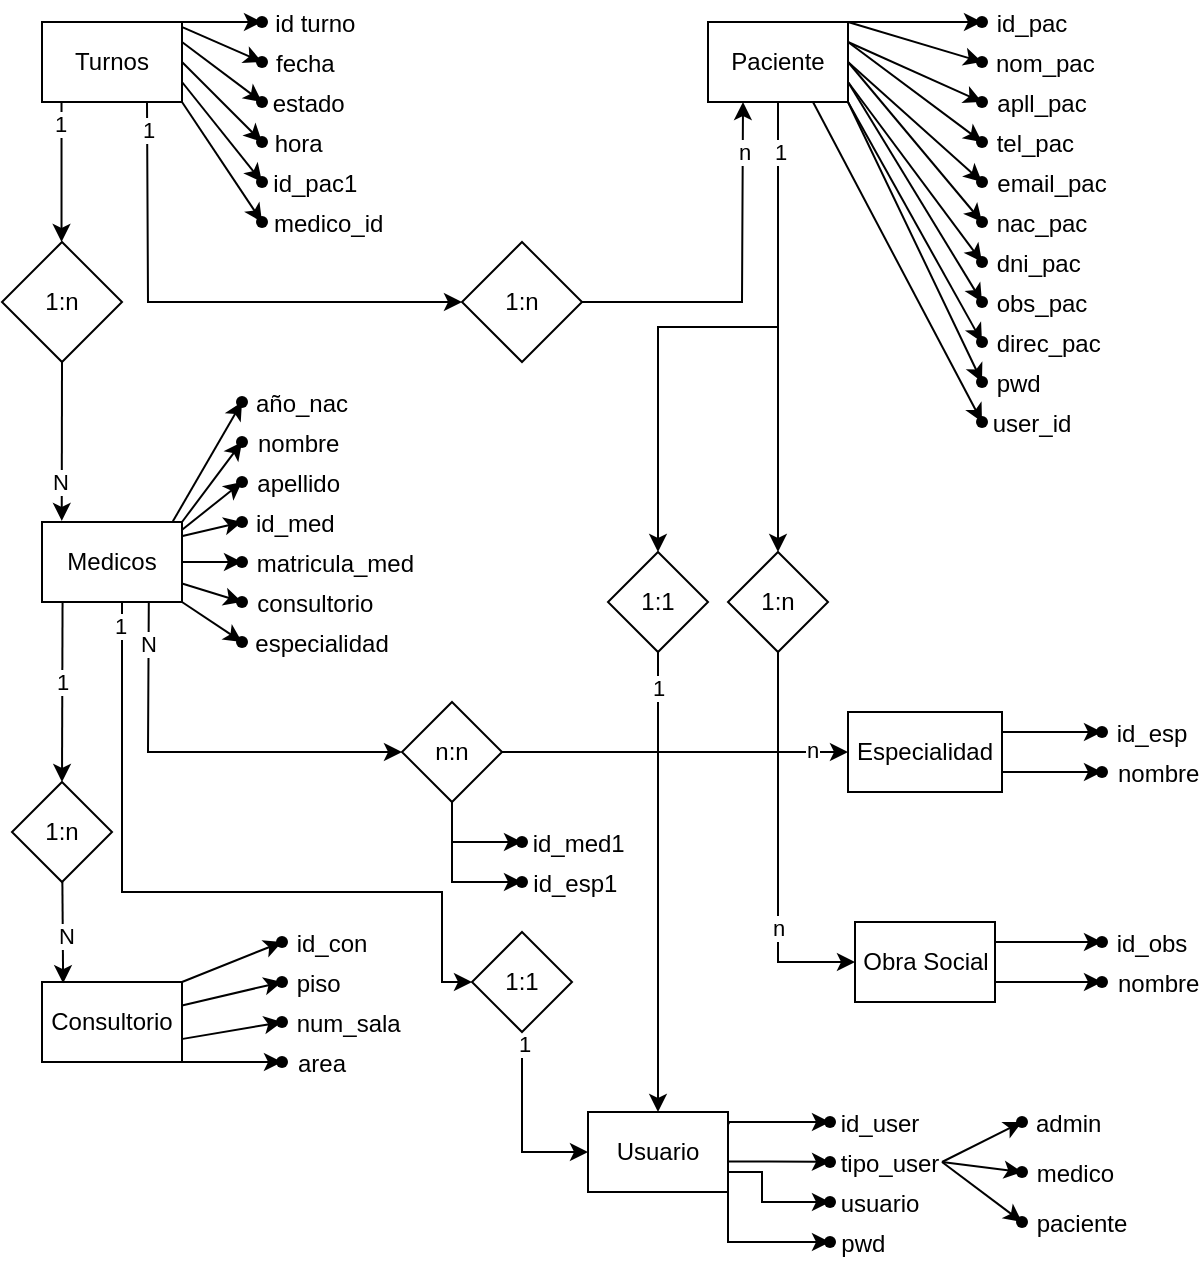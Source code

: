<mxfile version="27.0.9">
  <diagram name="Página-1" id="6UdM2_hR24AuOYk0dU_N">
    <mxGraphModel dx="3127" dy="1977" grid="1" gridSize="10" guides="1" tooltips="1" connect="1" arrows="1" fold="1" page="1" pageScale="1" pageWidth="827" pageHeight="1169" math="0" shadow="0">
      <root>
        <mxCell id="0" />
        <mxCell id="1" parent="0" />
        <mxCell id="7iWNMqxysJI44ShHW83D-24" style="edgeStyle=none;rounded=0;orthogonalLoop=1;jettySize=auto;html=1;exitX=1;exitY=0;exitDx=0;exitDy=0;" parent="1" source="7iWNMqxysJI44ShHW83D-1" target="7iWNMqxysJI44ShHW83D-10" edge="1">
          <mxGeometry relative="1" as="geometry" />
        </mxCell>
        <mxCell id="7iWNMqxysJI44ShHW83D-27" style="edgeStyle=none;rounded=0;orthogonalLoop=1;jettySize=auto;html=1;exitX=1;exitY=0.5;exitDx=0;exitDy=0;" parent="1" source="7iWNMqxysJI44ShHW83D-1" target="7iWNMqxysJI44ShHW83D-12" edge="1">
          <mxGeometry relative="1" as="geometry" />
        </mxCell>
        <mxCell id="7iWNMqxysJI44ShHW83D-28" style="edgeStyle=none;rounded=0;orthogonalLoop=1;jettySize=auto;html=1;exitX=1;exitY=0.75;exitDx=0;exitDy=0;" parent="1" source="7iWNMqxysJI44ShHW83D-1" target="7iWNMqxysJI44ShHW83D-13" edge="1">
          <mxGeometry relative="1" as="geometry" />
        </mxCell>
        <mxCell id="7iWNMqxysJI44ShHW83D-32" style="edgeStyle=none;rounded=0;orthogonalLoop=1;jettySize=auto;html=1;entryX=0.5;entryY=0;entryDx=0;entryDy=0;" parent="1" edge="1">
          <mxGeometry relative="1" as="geometry">
            <mxPoint x="-680.24" y="280" as="targetPoint" />
            <mxPoint x="-680.24" y="210" as="sourcePoint" />
          </mxGeometry>
        </mxCell>
        <mxCell id="7iWNMqxysJI44ShHW83D-33" value="1" style="edgeLabel;html=1;align=center;verticalAlign=middle;resizable=0;points=[];" parent="7iWNMqxysJI44ShHW83D-32" vertex="1" connectable="0">
          <mxGeometry x="-0.698" y="-1" relative="1" as="geometry">
            <mxPoint as="offset" />
          </mxGeometry>
        </mxCell>
        <mxCell id="7iWNMqxysJI44ShHW83D-36" style="edgeStyle=none;rounded=0;orthogonalLoop=1;jettySize=auto;html=1;exitX=0.75;exitY=1;exitDx=0;exitDy=0;entryX=0;entryY=0.5;entryDx=0;entryDy=0;" parent="1" source="7iWNMqxysJI44ShHW83D-1" target="7iWNMqxysJI44ShHW83D-34" edge="1">
          <mxGeometry relative="1" as="geometry">
            <mxPoint x="-630" y="310" as="targetPoint" />
            <Array as="points">
              <mxPoint x="-637" y="310" />
            </Array>
          </mxGeometry>
        </mxCell>
        <mxCell id="7iWNMqxysJI44ShHW83D-37" value="1" style="edgeLabel;html=1;align=center;verticalAlign=middle;resizable=0;points=[];" parent="7iWNMqxysJI44ShHW83D-36" vertex="1" connectable="0">
          <mxGeometry x="-0.895" relative="1" as="geometry">
            <mxPoint as="offset" />
          </mxGeometry>
        </mxCell>
        <mxCell id="7iWNMqxysJI44ShHW83D-1" value="Turnos" style="rounded=0;whiteSpace=wrap;html=1;" parent="1" vertex="1">
          <mxGeometry x="-690" y="170" width="70" height="40" as="geometry" />
        </mxCell>
        <mxCell id="7iWNMqxysJI44ShHW83D-6" value="             fecha" style="shape=waypoint;sketch=0;size=6;pointerEvents=1;points=[];fillColor=none;resizable=0;rotatable=0;perimeter=centerPerimeter;snapToPoint=1;" parent="1" vertex="1">
          <mxGeometry x="-590" y="180" width="20" height="20" as="geometry" />
        </mxCell>
        <mxCell id="7iWNMqxysJI44ShHW83D-8" style="edgeStyle=orthogonalEdgeStyle;rounded=0;orthogonalLoop=1;jettySize=auto;html=1;" parent="1" edge="1">
          <mxGeometry relative="1" as="geometry">
            <mxPoint x="-580" y="170" as="sourcePoint" />
            <mxPoint x="-580" y="170" as="targetPoint" />
          </mxGeometry>
        </mxCell>
        <mxCell id="7iWNMqxysJI44ShHW83D-10" value="                id turno" style="shape=waypoint;sketch=0;size=6;pointerEvents=1;points=[];fillColor=none;resizable=0;rotatable=0;perimeter=centerPerimeter;snapToPoint=1;" parent="1" vertex="1">
          <mxGeometry x="-590" y="160" width="20" height="20" as="geometry" />
        </mxCell>
        <mxCell id="7iWNMqxysJI44ShHW83D-11" value="              estado" style="shape=waypoint;sketch=0;size=6;pointerEvents=1;points=[];fillColor=none;resizable=0;rotatable=0;perimeter=centerPerimeter;snapToPoint=1;" parent="1" vertex="1">
          <mxGeometry x="-590" y="200" width="20" height="20" as="geometry" />
        </mxCell>
        <mxCell id="7iWNMqxysJI44ShHW83D-12" value="           hora" style="shape=waypoint;sketch=0;size=6;pointerEvents=1;points=[];fillColor=none;resizable=0;rotatable=0;perimeter=centerPerimeter;snapToPoint=1;" parent="1" vertex="1">
          <mxGeometry x="-590" y="220" width="20" height="20" as="geometry" />
        </mxCell>
        <mxCell id="7iWNMqxysJI44ShHW83D-13" value="                id_pac1" style="shape=waypoint;size=6;pointerEvents=1;points=[];resizable=0;rotatable=0;perimeter=centerPerimeter;snapToPoint=1;shadow=0;fillStyle=solid;strokeColor=default;gradientColor=none;fillColor=default;" parent="1" vertex="1">
          <mxGeometry x="-590" y="240" width="20" height="20" as="geometry" />
        </mxCell>
        <mxCell id="7iWNMqxysJI44ShHW83D-14" value="                    medico_id" style="shape=waypoint;sketch=0;size=6;pointerEvents=1;points=[];fillColor=none;resizable=0;rotatable=0;perimeter=centerPerimeter;snapToPoint=1;" parent="1" vertex="1">
          <mxGeometry x="-590" y="260" width="20" height="20" as="geometry" />
        </mxCell>
        <mxCell id="7iWNMqxysJI44ShHW83D-25" style="rounded=0;orthogonalLoop=1;jettySize=auto;html=1;entryX=0.15;entryY=0.473;entryDx=0;entryDy=0;entryPerimeter=0;exitX=1.006;exitY=0.068;exitDx=0;exitDy=0;exitPerimeter=0;" parent="1" source="7iWNMqxysJI44ShHW83D-1" target="7iWNMqxysJI44ShHW83D-6" edge="1">
          <mxGeometry relative="1" as="geometry" />
        </mxCell>
        <mxCell id="7iWNMqxysJI44ShHW83D-26" style="edgeStyle=none;rounded=0;orthogonalLoop=1;jettySize=auto;html=1;entryX=0.324;entryY=0.473;entryDx=0;entryDy=0;entryPerimeter=0;exitX=1;exitY=0.25;exitDx=0;exitDy=0;exitPerimeter=0;" parent="1" source="7iWNMqxysJI44ShHW83D-1" target="7iWNMqxysJI44ShHW83D-11" edge="1">
          <mxGeometry relative="1" as="geometry" />
        </mxCell>
        <mxCell id="7iWNMqxysJI44ShHW83D-29" style="edgeStyle=none;rounded=0;orthogonalLoop=1;jettySize=auto;html=1;entryX=0.115;entryY=0.566;entryDx=0;entryDy=0;entryPerimeter=0;exitX=1;exitY=1;exitDx=0;exitDy=0;" parent="1" source="7iWNMqxysJI44ShHW83D-1" target="7iWNMqxysJI44ShHW83D-14" edge="1">
          <mxGeometry relative="1" as="geometry" />
        </mxCell>
        <mxCell id="7iWNMqxysJI44ShHW83D-31" value="1:n" style="rhombus;whiteSpace=wrap;html=1;" parent="1" vertex="1">
          <mxGeometry x="-710" y="280" width="60" height="60" as="geometry" />
        </mxCell>
        <mxCell id="7iWNMqxysJI44ShHW83D-87" style="edgeStyle=none;rounded=0;orthogonalLoop=1;jettySize=auto;html=1;entryX=0.25;entryY=1;entryDx=0;entryDy=0;" parent="1" source="7iWNMqxysJI44ShHW83D-34" target="7iWNMqxysJI44ShHW83D-85" edge="1">
          <mxGeometry relative="1" as="geometry">
            <Array as="points">
              <mxPoint x="-340" y="310" />
            </Array>
          </mxGeometry>
        </mxCell>
        <mxCell id="7iWNMqxysJI44ShHW83D-88" value="n" style="edgeLabel;html=1;align=center;verticalAlign=middle;resizable=0;points=[];" parent="7iWNMqxysJI44ShHW83D-87" vertex="1" connectable="0">
          <mxGeometry x="0.73" relative="1" as="geometry">
            <mxPoint as="offset" />
          </mxGeometry>
        </mxCell>
        <mxCell id="7iWNMqxysJI44ShHW83D-34" value="1:n" style="rhombus;whiteSpace=wrap;html=1;" parent="1" vertex="1">
          <mxGeometry x="-480" y="280" width="60" height="60" as="geometry" />
        </mxCell>
        <mxCell id="7iWNMqxysJI44ShHW83D-56" style="edgeStyle=none;rounded=0;orthogonalLoop=1;jettySize=auto;html=1;exitX=0.935;exitY=-0.009;exitDx=0;exitDy=0;exitPerimeter=0;" parent="1" source="7iWNMqxysJI44ShHW83D-39" target="7iWNMqxysJI44ShHW83D-43" edge="1">
          <mxGeometry relative="1" as="geometry" />
        </mxCell>
        <mxCell id="7iWNMqxysJI44ShHW83D-57" style="edgeStyle=none;rounded=0;orthogonalLoop=1;jettySize=auto;html=1;exitX=1;exitY=0;exitDx=0;exitDy=0;" parent="1" source="7iWNMqxysJI44ShHW83D-39" target="7iWNMqxysJI44ShHW83D-44" edge="1">
          <mxGeometry relative="1" as="geometry" />
        </mxCell>
        <mxCell id="7iWNMqxysJI44ShHW83D-60" style="edgeStyle=none;rounded=0;orthogonalLoop=1;jettySize=auto;html=1;" parent="1" source="7iWNMqxysJI44ShHW83D-39" target="7iWNMqxysJI44ShHW83D-51" edge="1">
          <mxGeometry relative="1" as="geometry" />
        </mxCell>
        <mxCell id="7iWNMqxysJI44ShHW83D-61" style="edgeStyle=none;rounded=0;orthogonalLoop=1;jettySize=auto;html=1;" parent="1" source="7iWNMqxysJI44ShHW83D-39" target="7iWNMqxysJI44ShHW83D-52" edge="1">
          <mxGeometry relative="1" as="geometry" />
        </mxCell>
        <mxCell id="7iWNMqxysJI44ShHW83D-62" style="edgeStyle=none;rounded=0;orthogonalLoop=1;jettySize=auto;html=1;exitX=1;exitY=1;exitDx=0;exitDy=0;" parent="1" source="7iWNMqxysJI44ShHW83D-39" target="7iWNMqxysJI44ShHW83D-55" edge="1">
          <mxGeometry relative="1" as="geometry" />
        </mxCell>
        <mxCell id="7iWNMqxysJI44ShHW83D-64" style="edgeStyle=none;rounded=0;orthogonalLoop=1;jettySize=auto;html=1;entryX=0.5;entryY=0;entryDx=0;entryDy=0;exitX=0.151;exitY=0.965;exitDx=0;exitDy=0;exitPerimeter=0;" parent="1" target="7iWNMqxysJI44ShHW83D-63" edge="1">
          <mxGeometry relative="1" as="geometry">
            <mxPoint x="-679.72" y="458.6" as="sourcePoint" />
            <mxPoint x="-680.29" y="500" as="targetPoint" />
          </mxGeometry>
        </mxCell>
        <mxCell id="7iWNMqxysJI44ShHW83D-69" value="1" style="edgeLabel;html=1;align=center;verticalAlign=middle;resizable=0;points=[];" parent="7iWNMqxysJI44ShHW83D-64" vertex="1" connectable="0">
          <mxGeometry x="-0.092" relative="1" as="geometry">
            <mxPoint as="offset" />
          </mxGeometry>
        </mxCell>
        <mxCell id="TpoU42b9QUhNwbNymyRz-10" style="edgeStyle=orthogonalEdgeStyle;rounded=0;orthogonalLoop=1;jettySize=auto;html=1;entryX=0;entryY=0.5;entryDx=0;entryDy=0;" parent="1" source="7iWNMqxysJI44ShHW83D-39" target="TpoU42b9QUhNwbNymyRz-8" edge="1">
          <mxGeometry relative="1" as="geometry">
            <Array as="points">
              <mxPoint x="-650" y="605" />
              <mxPoint x="-490" y="605" />
              <mxPoint x="-490" y="650" />
            </Array>
          </mxGeometry>
        </mxCell>
        <mxCell id="TpoU42b9QUhNwbNymyRz-11" value="1" style="edgeLabel;html=1;align=center;verticalAlign=middle;resizable=0;points=[];" parent="TpoU42b9QUhNwbNymyRz-10" vertex="1" connectable="0">
          <mxGeometry x="-0.938" y="-1" relative="1" as="geometry">
            <mxPoint as="offset" />
          </mxGeometry>
        </mxCell>
        <mxCell id="7iWNMqxysJI44ShHW83D-39" value="Medicos" style="rounded=0;whiteSpace=wrap;html=1;" parent="1" vertex="1">
          <mxGeometry x="-690" y="420" width="70" height="40" as="geometry" />
        </mxCell>
        <mxCell id="7iWNMqxysJI44ShHW83D-40" style="edgeStyle=none;rounded=0;orthogonalLoop=1;jettySize=auto;html=1;exitX=0.5;exitY=1;exitDx=0;exitDy=0;entryX=0.141;entryY=-0.014;entryDx=0;entryDy=0;entryPerimeter=0;" parent="1" source="7iWNMqxysJI44ShHW83D-31" target="7iWNMqxysJI44ShHW83D-39" edge="1">
          <mxGeometry relative="1" as="geometry" />
        </mxCell>
        <mxCell id="7iWNMqxysJI44ShHW83D-42" value="N" style="edgeLabel;html=1;align=center;verticalAlign=middle;resizable=0;points=[];" parent="7iWNMqxysJI44ShHW83D-40" vertex="1" connectable="0">
          <mxGeometry x="0.496" y="-1" relative="1" as="geometry">
            <mxPoint as="offset" />
          </mxGeometry>
        </mxCell>
        <mxCell id="7iWNMqxysJI44ShHW83D-43" value="                  año_nac" style="shape=waypoint;sketch=0;size=6;pointerEvents=1;points=[];fillColor=none;resizable=0;rotatable=0;perimeter=centerPerimeter;snapToPoint=1;" parent="1" vertex="1">
          <mxGeometry x="-600" y="350" width="20" height="20" as="geometry" />
        </mxCell>
        <mxCell id="7iWNMqxysJI44ShHW83D-44" value="                 nombre" style="shape=waypoint;sketch=0;size=6;pointerEvents=1;points=[];fillColor=none;resizable=0;rotatable=0;perimeter=centerPerimeter;snapToPoint=1;" parent="1" vertex="1">
          <mxGeometry x="-600" y="370" width="20" height="20" as="geometry" />
        </mxCell>
        <mxCell id="7iWNMqxysJI44ShHW83D-45" style="edgeStyle=none;rounded=0;orthogonalLoop=1;jettySize=auto;html=1;" parent="1" source="7iWNMqxysJI44ShHW83D-44" target="7iWNMqxysJI44ShHW83D-44" edge="1">
          <mxGeometry relative="1" as="geometry" />
        </mxCell>
        <mxCell id="7iWNMqxysJI44ShHW83D-46" value="                 apellido" style="shape=waypoint;sketch=0;size=6;pointerEvents=1;points=[];fillColor=none;resizable=0;rotatable=0;perimeter=centerPerimeter;snapToPoint=1;" parent="1" vertex="1">
          <mxGeometry x="-600" y="390" width="20" height="20" as="geometry" />
        </mxCell>
        <mxCell id="7iWNMqxysJI44ShHW83D-47" style="edgeStyle=none;rounded=0;orthogonalLoop=1;jettySize=auto;html=1;" parent="1" source="7iWNMqxysJI44ShHW83D-46" target="7iWNMqxysJI44ShHW83D-46" edge="1">
          <mxGeometry relative="1" as="geometry" />
        </mxCell>
        <mxCell id="7iWNMqxysJI44ShHW83D-50" value="                id_med" style="shape=waypoint;sketch=0;size=6;pointerEvents=1;points=[];fillColor=none;resizable=0;rotatable=0;perimeter=centerPerimeter;snapToPoint=1;" parent="1" vertex="1">
          <mxGeometry x="-600" y="410" width="20" height="20" as="geometry" />
        </mxCell>
        <mxCell id="7iWNMqxysJI44ShHW83D-51" value="                            matricula_med" style="shape=waypoint;sketch=0;size=6;pointerEvents=1;points=[];fillColor=none;resizable=0;rotatable=0;perimeter=centerPerimeter;snapToPoint=1;" parent="1" vertex="1">
          <mxGeometry x="-600" y="430" width="20" height="20" as="geometry" />
        </mxCell>
        <mxCell id="7iWNMqxysJI44ShHW83D-52" value="                      consultorio" style="shape=waypoint;sketch=0;size=6;pointerEvents=1;points=[];fillColor=none;resizable=0;rotatable=0;perimeter=centerPerimeter;snapToPoint=1;" parent="1" vertex="1">
          <mxGeometry x="-600" y="450" width="20" height="20" as="geometry" />
        </mxCell>
        <mxCell id="7iWNMqxysJI44ShHW83D-55" value="                        especialidad" style="shape=waypoint;sketch=0;size=6;pointerEvents=1;points=[];fillColor=none;resizable=0;rotatable=0;perimeter=centerPerimeter;snapToPoint=1;" parent="1" vertex="1">
          <mxGeometry x="-600" y="470" width="20" height="20" as="geometry" />
        </mxCell>
        <mxCell id="7iWNMqxysJI44ShHW83D-58" style="edgeStyle=none;rounded=0;orthogonalLoop=1;jettySize=auto;html=1;entryX=0.421;entryY=0.357;entryDx=0;entryDy=0;entryPerimeter=0;exitX=1.001;exitY=0.097;exitDx=0;exitDy=0;exitPerimeter=0;" parent="1" source="7iWNMqxysJI44ShHW83D-39" target="7iWNMqxysJI44ShHW83D-46" edge="1">
          <mxGeometry relative="1" as="geometry" />
        </mxCell>
        <mxCell id="7iWNMqxysJI44ShHW83D-59" style="edgeStyle=none;rounded=0;orthogonalLoop=1;jettySize=auto;html=1;entryX=0.736;entryY=0.471;entryDx=0;entryDy=0;entryPerimeter=0;exitX=1.004;exitY=0.175;exitDx=0;exitDy=0;exitPerimeter=0;" parent="1" source="7iWNMqxysJI44ShHW83D-39" target="7iWNMqxysJI44ShHW83D-50" edge="1">
          <mxGeometry relative="1" as="geometry" />
        </mxCell>
        <mxCell id="7iWNMqxysJI44ShHW83D-63" value="1:n" style="rhombus;whiteSpace=wrap;html=1;" parent="1" vertex="1">
          <mxGeometry x="-705" y="550" width="50" height="50" as="geometry" />
        </mxCell>
        <mxCell id="7iWNMqxysJI44ShHW83D-75" style="edgeStyle=none;rounded=0;orthogonalLoop=1;jettySize=auto;html=1;" parent="1" source="7iWNMqxysJI44ShHW83D-65" target="7iWNMqxysJI44ShHW83D-71" edge="1">
          <mxGeometry relative="1" as="geometry" />
        </mxCell>
        <mxCell id="7iWNMqxysJI44ShHW83D-65" value="Consultorio" style="rounded=0;whiteSpace=wrap;html=1;" parent="1" vertex="1">
          <mxGeometry x="-690" y="650" width="70" height="40" as="geometry" />
        </mxCell>
        <mxCell id="7iWNMqxysJI44ShHW83D-66" style="edgeStyle=none;rounded=0;orthogonalLoop=1;jettySize=auto;html=1;entryX=0.151;entryY=0.015;entryDx=0;entryDy=0;entryPerimeter=0;" parent="1" source="7iWNMqxysJI44ShHW83D-63" target="7iWNMqxysJI44ShHW83D-65" edge="1">
          <mxGeometry relative="1" as="geometry" />
        </mxCell>
        <mxCell id="7iWNMqxysJI44ShHW83D-68" value="N" style="edgeLabel;html=1;align=center;verticalAlign=middle;resizable=0;points=[];" parent="7iWNMqxysJI44ShHW83D-66" vertex="1" connectable="0">
          <mxGeometry x="0.041" y="1" relative="1" as="geometry">
            <mxPoint as="offset" />
          </mxGeometry>
        </mxCell>
        <mxCell id="7iWNMqxysJI44ShHW83D-70" value="               id_con" style="shape=waypoint;sketch=0;size=6;pointerEvents=1;points=[];fillColor=none;resizable=0;rotatable=0;perimeter=centerPerimeter;snapToPoint=1;" parent="1" vertex="1">
          <mxGeometry x="-580" y="620" width="20" height="20" as="geometry" />
        </mxCell>
        <mxCell id="7iWNMqxysJI44ShHW83D-71" value="           piso" style="shape=waypoint;sketch=0;size=6;pointerEvents=1;points=[];fillColor=none;resizable=0;rotatable=0;perimeter=centerPerimeter;snapToPoint=1;" parent="1" vertex="1">
          <mxGeometry x="-580" y="640" width="20" height="20" as="geometry" />
        </mxCell>
        <mxCell id="7iWNMqxysJI44ShHW83D-72" value="                    num_sala" style="shape=waypoint;sketch=0;size=6;pointerEvents=1;points=[];fillColor=none;resizable=0;rotatable=0;perimeter=centerPerimeter;snapToPoint=1;" parent="1" vertex="1">
          <mxGeometry x="-580" y="660" width="20" height="20" as="geometry" />
        </mxCell>
        <mxCell id="7iWNMqxysJI44ShHW83D-73" value="            area" style="shape=waypoint;sketch=0;size=6;pointerEvents=1;points=[];fillColor=none;resizable=0;rotatable=0;perimeter=centerPerimeter;snapToPoint=1;" parent="1" vertex="1">
          <mxGeometry x="-580" y="680" width="20" height="20" as="geometry" />
        </mxCell>
        <mxCell id="7iWNMqxysJI44ShHW83D-74" style="edgeStyle=none;rounded=0;orthogonalLoop=1;jettySize=auto;html=1;entryX=-0.05;entryY=0.43;entryDx=0;entryDy=0;entryPerimeter=0;exitX=1;exitY=0;exitDx=0;exitDy=0;" parent="1" source="7iWNMqxysJI44ShHW83D-65" target="7iWNMqxysJI44ShHW83D-70" edge="1">
          <mxGeometry relative="1" as="geometry" />
        </mxCell>
        <mxCell id="7iWNMqxysJI44ShHW83D-76" style="edgeStyle=none;rounded=0;orthogonalLoop=1;jettySize=auto;html=1;entryX=0.33;entryY=0.41;entryDx=0;entryDy=0;entryPerimeter=0;exitX=1.006;exitY=0.711;exitDx=0;exitDy=0;exitPerimeter=0;" parent="1" source="7iWNMqxysJI44ShHW83D-65" target="7iWNMqxysJI44ShHW83D-72" edge="1">
          <mxGeometry relative="1" as="geometry" />
        </mxCell>
        <mxCell id="7iWNMqxysJI44ShHW83D-77" style="edgeStyle=none;rounded=0;orthogonalLoop=1;jettySize=auto;html=1;entryX=0.11;entryY=0.31;entryDx=0;entryDy=0;entryPerimeter=0;exitX=1;exitY=1;exitDx=0;exitDy=0;" parent="1" source="7iWNMqxysJI44ShHW83D-65" target="7iWNMqxysJI44ShHW83D-73" edge="1">
          <mxGeometry relative="1" as="geometry" />
        </mxCell>
        <mxCell id="7iWNMqxysJI44ShHW83D-98" style="edgeStyle=none;rounded=0;orthogonalLoop=1;jettySize=auto;html=1;entryX=0;entryY=0.5;entryDx=0;entryDy=0;" parent="1" source="7iWNMqxysJI44ShHW83D-78" target="7iWNMqxysJI44ShHW83D-89" edge="1">
          <mxGeometry relative="1" as="geometry" />
        </mxCell>
        <mxCell id="7iWNMqxysJI44ShHW83D-99" value="n" style="edgeLabel;html=1;align=center;verticalAlign=middle;resizable=0;points=[];" parent="7iWNMqxysJI44ShHW83D-98" vertex="1" connectable="0">
          <mxGeometry x="0.79" y="1" relative="1" as="geometry">
            <mxPoint as="offset" />
          </mxGeometry>
        </mxCell>
        <mxCell id="TpoU42b9QUhNwbNymyRz-19" style="edgeStyle=orthogonalEdgeStyle;rounded=0;orthogonalLoop=1;jettySize=auto;html=1;" parent="1" source="7iWNMqxysJI44ShHW83D-78" target="TpoU42b9QUhNwbNymyRz-21" edge="1">
          <mxGeometry relative="1" as="geometry">
            <mxPoint x="-430" y="580" as="targetPoint" />
            <Array as="points">
              <mxPoint x="-485" y="580" />
            </Array>
          </mxGeometry>
        </mxCell>
        <mxCell id="TpoU42b9QUhNwbNymyRz-20" style="edgeStyle=orthogonalEdgeStyle;rounded=0;orthogonalLoop=1;jettySize=auto;html=1;exitX=0.5;exitY=1;exitDx=0;exitDy=0;" parent="1" source="7iWNMqxysJI44ShHW83D-78" target="TpoU42b9QUhNwbNymyRz-22" edge="1">
          <mxGeometry relative="1" as="geometry">
            <mxPoint x="-430" y="600" as="targetPoint" />
            <Array as="points">
              <mxPoint x="-485" y="600" />
            </Array>
          </mxGeometry>
        </mxCell>
        <mxCell id="7iWNMqxysJI44ShHW83D-78" value="n:n" style="rhombus;whiteSpace=wrap;html=1;" parent="1" vertex="1">
          <mxGeometry x="-510" y="510" width="50" height="50" as="geometry" />
        </mxCell>
        <mxCell id="7iWNMqxysJI44ShHW83D-79" style="edgeStyle=none;rounded=0;orthogonalLoop=1;jettySize=auto;html=1;entryX=0;entryY=0.5;entryDx=0;entryDy=0;" parent="1" target="7iWNMqxysJI44ShHW83D-78" edge="1">
          <mxGeometry relative="1" as="geometry">
            <mxPoint x="-636.6" y="460" as="sourcePoint" />
            <mxPoint x="-543.4" y="537.8" as="targetPoint" />
            <Array as="points">
              <mxPoint x="-637" y="535" />
              <mxPoint x="-600" y="535" />
            </Array>
          </mxGeometry>
        </mxCell>
        <mxCell id="7iWNMqxysJI44ShHW83D-80" value="N" style="edgeLabel;html=1;align=center;verticalAlign=middle;resizable=0;points=[];" parent="7iWNMqxysJI44ShHW83D-79" vertex="1" connectable="0">
          <mxGeometry x="-0.797" y="-1" relative="1" as="geometry">
            <mxPoint as="offset" />
          </mxGeometry>
        </mxCell>
        <mxCell id="7iWNMqxysJI44ShHW83D-93" style="edgeStyle=none;rounded=0;orthogonalLoop=1;jettySize=auto;html=1;" parent="1" source="7iWNMqxysJI44ShHW83D-85" target="7iWNMqxysJI44ShHW83D-91" edge="1">
          <mxGeometry relative="1" as="geometry" />
        </mxCell>
        <mxCell id="7iWNMqxysJI44ShHW83D-95" value="1" style="edgeLabel;html=1;align=center;verticalAlign=middle;resizable=0;points=[];" parent="7iWNMqxysJI44ShHW83D-93" vertex="1" connectable="0">
          <mxGeometry x="-0.784" relative="1" as="geometry">
            <mxPoint as="offset" />
          </mxGeometry>
        </mxCell>
        <mxCell id="7iWNMqxysJI44ShHW83D-127" style="edgeStyle=none;rounded=0;orthogonalLoop=1;jettySize=auto;html=1;exitX=1;exitY=0;exitDx=0;exitDy=0;" parent="1" source="7iWNMqxysJI44ShHW83D-85" target="7iWNMqxysJI44ShHW83D-114" edge="1">
          <mxGeometry relative="1" as="geometry" />
        </mxCell>
        <mxCell id="7iWNMqxysJI44ShHW83D-134" style="edgeStyle=none;rounded=0;orthogonalLoop=1;jettySize=auto;html=1;exitX=1;exitY=0;exitDx=0;exitDy=0;" parent="1" source="7iWNMqxysJI44ShHW83D-85" target="7iWNMqxysJI44ShHW83D-115" edge="1">
          <mxGeometry relative="1" as="geometry" />
        </mxCell>
        <mxCell id="TpoU42b9QUhNwbNymyRz-2" style="edgeStyle=orthogonalEdgeStyle;rounded=0;orthogonalLoop=1;jettySize=auto;html=1;entryX=0.5;entryY=0;entryDx=0;entryDy=0;" parent="1" source="7iWNMqxysJI44ShHW83D-85" target="TpoU42b9QUhNwbNymyRz-1" edge="1">
          <mxGeometry relative="1" as="geometry" />
        </mxCell>
        <mxCell id="TpoU42b9QUhNwbNymyRz-3" value="1" style="edgeLabel;html=1;align=center;verticalAlign=middle;resizable=0;points=[];" parent="TpoU42b9QUhNwbNymyRz-2" vertex="1" connectable="0">
          <mxGeometry x="-0.825" y="1" relative="1" as="geometry">
            <mxPoint as="offset" />
          </mxGeometry>
        </mxCell>
        <mxCell id="7iWNMqxysJI44ShHW83D-85" value="Paciente" style="rounded=0;whiteSpace=wrap;html=1;" parent="1" vertex="1">
          <mxGeometry x="-357" y="170" width="70" height="40" as="geometry" />
        </mxCell>
        <mxCell id="7iWNMqxysJI44ShHW83D-102" style="edgeStyle=none;rounded=0;orthogonalLoop=1;jettySize=auto;html=1;exitX=1;exitY=0.25;exitDx=0;exitDy=0;" parent="1" source="7iWNMqxysJI44ShHW83D-89" target="7iWNMqxysJI44ShHW83D-100" edge="1">
          <mxGeometry relative="1" as="geometry" />
        </mxCell>
        <mxCell id="7iWNMqxysJI44ShHW83D-103" style="edgeStyle=none;rounded=0;orthogonalLoop=1;jettySize=auto;html=1;exitX=1;exitY=0.75;exitDx=0;exitDy=0;" parent="1" source="7iWNMqxysJI44ShHW83D-89" target="7iWNMqxysJI44ShHW83D-101" edge="1">
          <mxGeometry relative="1" as="geometry" />
        </mxCell>
        <mxCell id="7iWNMqxysJI44ShHW83D-89" value="Especialidad" style="rounded=0;whiteSpace=wrap;html=1;" parent="1" vertex="1">
          <mxGeometry x="-287" y="515" width="77" height="40" as="geometry" />
        </mxCell>
        <mxCell id="7iWNMqxysJI44ShHW83D-90" value="Obra Social" style="rounded=0;whiteSpace=wrap;html=1;" parent="1" vertex="1">
          <mxGeometry x="-283.5" y="620" width="70" height="40" as="geometry" />
        </mxCell>
        <mxCell id="7iWNMqxysJI44ShHW83D-94" style="edgeStyle=none;rounded=0;orthogonalLoop=1;jettySize=auto;html=1;entryX=0;entryY=0.5;entryDx=0;entryDy=0;" parent="1" source="7iWNMqxysJI44ShHW83D-91" target="7iWNMqxysJI44ShHW83D-90" edge="1">
          <mxGeometry relative="1" as="geometry">
            <mxPoint x="-322" y="640" as="targetPoint" />
            <Array as="points">
              <mxPoint x="-322" y="640" />
            </Array>
          </mxGeometry>
        </mxCell>
        <mxCell id="7iWNMqxysJI44ShHW83D-97" value="n" style="edgeLabel;html=1;align=center;verticalAlign=middle;resizable=0;points=[];" parent="7iWNMqxysJI44ShHW83D-94" vertex="1" connectable="0">
          <mxGeometry x="0.423" relative="1" as="geometry">
            <mxPoint as="offset" />
          </mxGeometry>
        </mxCell>
        <mxCell id="7iWNMqxysJI44ShHW83D-91" value="1:n" style="rhombus;whiteSpace=wrap;html=1;" parent="1" vertex="1">
          <mxGeometry x="-347" y="435" width="50" height="50" as="geometry" />
        </mxCell>
        <mxCell id="7iWNMqxysJI44ShHW83D-100" value="               id_esp" style="shape=waypoint;sketch=0;size=6;pointerEvents=1;points=[];fillColor=none;resizable=0;rotatable=0;perimeter=centerPerimeter;snapToPoint=1;" parent="1" vertex="1">
          <mxGeometry x="-170" y="515" width="20" height="20" as="geometry" />
        </mxCell>
        <mxCell id="7iWNMqxysJI44ShHW83D-101" value="                 nombre" style="shape=waypoint;sketch=0;size=6;pointerEvents=1;points=[];fillColor=none;resizable=0;rotatable=0;perimeter=centerPerimeter;snapToPoint=1;" parent="1" vertex="1">
          <mxGeometry x="-170" y="535" width="20" height="20" as="geometry" />
        </mxCell>
        <mxCell id="7iWNMqxysJI44ShHW83D-108" value="               id_obs" style="shape=waypoint;sketch=0;size=6;pointerEvents=1;points=[];fillColor=none;resizable=0;rotatable=0;perimeter=centerPerimeter;snapToPoint=1;" parent="1" vertex="1">
          <mxGeometry x="-170" y="620" width="20" height="20" as="geometry" />
        </mxCell>
        <mxCell id="7iWNMqxysJI44ShHW83D-109" value="                 nombre" style="shape=waypoint;sketch=0;size=6;pointerEvents=1;points=[];fillColor=none;resizable=0;rotatable=0;perimeter=centerPerimeter;snapToPoint=1;" parent="1" vertex="1">
          <mxGeometry x="-170" y="640" width="20" height="20" as="geometry" />
        </mxCell>
        <mxCell id="7iWNMqxysJI44ShHW83D-112" style="edgeStyle=none;rounded=0;orthogonalLoop=1;jettySize=auto;html=1;exitX=1;exitY=0.25;exitDx=0;exitDy=0;entryX=0.675;entryY=0.717;entryDx=0;entryDy=0;entryPerimeter=0;" parent="1" source="7iWNMqxysJI44ShHW83D-90" target="7iWNMqxysJI44ShHW83D-108" edge="1">
          <mxGeometry relative="1" as="geometry" />
        </mxCell>
        <mxCell id="7iWNMqxysJI44ShHW83D-113" style="edgeStyle=none;rounded=0;orthogonalLoop=1;jettySize=auto;html=1;exitX=1;exitY=0.75;exitDx=0;exitDy=0;entryX=0.925;entryY=0.467;entryDx=0;entryDy=0;entryPerimeter=0;" parent="1" source="7iWNMqxysJI44ShHW83D-90" target="7iWNMqxysJI44ShHW83D-109" edge="1">
          <mxGeometry relative="1" as="geometry" />
        </mxCell>
        <mxCell id="7iWNMqxysJI44ShHW83D-114" value="               id_pac" style="shape=waypoint;sketch=0;size=6;pointerEvents=1;points=[];fillColor=none;resizable=0;rotatable=0;perimeter=centerPerimeter;snapToPoint=1;" parent="1" vertex="1">
          <mxGeometry x="-230" y="160" width="20" height="20" as="geometry" />
        </mxCell>
        <mxCell id="7iWNMqxysJI44ShHW83D-115" value="                   nom_pac" style="shape=waypoint;sketch=0;size=6;pointerEvents=1;points=[];fillColor=none;resizable=0;rotatable=0;perimeter=centerPerimeter;snapToPoint=1;" parent="1" vertex="1">
          <mxGeometry x="-230" y="180" width="20" height="20" as="geometry" />
        </mxCell>
        <mxCell id="7iWNMqxysJI44ShHW83D-116" value="                  apll_pac" style="shape=waypoint;sketch=0;size=6;pointerEvents=1;points=[];fillColor=none;resizable=0;rotatable=0;perimeter=centerPerimeter;snapToPoint=1;" parent="1" vertex="1">
          <mxGeometry x="-230" y="200" width="20" height="20" as="geometry" />
        </mxCell>
        <mxCell id="7iWNMqxysJI44ShHW83D-117" value="                tel_pac" style="shape=waypoint;sketch=0;size=6;pointerEvents=1;points=[];fillColor=none;resizable=0;rotatable=0;perimeter=centerPerimeter;snapToPoint=1;" parent="1" vertex="1">
          <mxGeometry x="-230" y="220" width="20" height="20" as="geometry" />
        </mxCell>
        <mxCell id="7iWNMqxysJI44ShHW83D-118" value="                     email_pac" style="shape=waypoint;sketch=0;size=6;pointerEvents=1;points=[];fillColor=none;resizable=0;rotatable=0;perimeter=centerPerimeter;snapToPoint=1;" parent="1" vertex="1">
          <mxGeometry x="-230" y="240" width="20" height="20" as="geometry" />
        </mxCell>
        <mxCell id="7iWNMqxysJI44ShHW83D-119" value="                  nac_pac" style="shape=waypoint;sketch=0;size=6;pointerEvents=1;points=[];fillColor=none;resizable=0;rotatable=0;perimeter=centerPerimeter;snapToPoint=1;" parent="1" vertex="1">
          <mxGeometry x="-230" y="260" width="20" height="20" as="geometry" />
        </mxCell>
        <mxCell id="7iWNMqxysJI44ShHW83D-120" value="                 dni_pac" style="shape=waypoint;sketch=0;size=6;pointerEvents=1;points=[];fillColor=none;resizable=0;rotatable=0;perimeter=centerPerimeter;snapToPoint=1;" parent="1" vertex="1">
          <mxGeometry x="-230" y="280" width="20" height="20" as="geometry" />
        </mxCell>
        <mxCell id="7iWNMqxysJI44ShHW83D-121" value="                  obs_pac" style="shape=waypoint;sketch=0;size=6;pointerEvents=1;points=[];fillColor=none;resizable=0;rotatable=0;perimeter=centerPerimeter;snapToPoint=1;" parent="1" vertex="1">
          <mxGeometry x="-230" y="300" width="20" height="20" as="geometry" />
        </mxCell>
        <mxCell id="7iWNMqxysJI44ShHW83D-122" value="                    direc_pac" style="shape=waypoint;sketch=0;size=6;pointerEvents=1;points=[];fillColor=none;resizable=0;rotatable=0;perimeter=centerPerimeter;snapToPoint=1;" parent="1" vertex="1">
          <mxGeometry x="-230" y="320" width="20" height="20" as="geometry" />
        </mxCell>
        <mxCell id="7iWNMqxysJI44ShHW83D-123" value="           pwd" style="shape=waypoint;sketch=0;size=6;pointerEvents=1;points=[];fillColor=none;resizable=0;rotatable=0;perimeter=centerPerimeter;snapToPoint=1;" parent="1" vertex="1">
          <mxGeometry x="-230" y="340" width="20" height="20" as="geometry" />
        </mxCell>
        <mxCell id="7iWNMqxysJI44ShHW83D-124" value="               user_id" style="shape=waypoint;sketch=0;size=6;pointerEvents=1;points=[];fillColor=none;resizable=0;rotatable=0;perimeter=centerPerimeter;snapToPoint=1;" parent="1" vertex="1">
          <mxGeometry x="-230" y="360" width="20" height="20" as="geometry" />
        </mxCell>
        <mxCell id="7iWNMqxysJI44ShHW83D-135" style="edgeStyle=none;rounded=0;orthogonalLoop=1;jettySize=auto;html=1;exitX=1;exitY=0.25;exitDx=0;exitDy=0;entryX=0.175;entryY=0.342;entryDx=0;entryDy=0;entryPerimeter=0;" parent="1" source="7iWNMqxysJI44ShHW83D-85" target="7iWNMqxysJI44ShHW83D-116" edge="1">
          <mxGeometry relative="1" as="geometry" />
        </mxCell>
        <mxCell id="7iWNMqxysJI44ShHW83D-136" style="edgeStyle=none;rounded=0;orthogonalLoop=1;jettySize=auto;html=1;exitX=1;exitY=0.25;exitDx=0;exitDy=0;entryX=0.133;entryY=0.342;entryDx=0;entryDy=0;entryPerimeter=0;" parent="1" source="7iWNMqxysJI44ShHW83D-85" target="7iWNMqxysJI44ShHW83D-117" edge="1">
          <mxGeometry relative="1" as="geometry" />
        </mxCell>
        <mxCell id="7iWNMqxysJI44ShHW83D-137" style="edgeStyle=none;rounded=0;orthogonalLoop=1;jettySize=auto;html=1;exitX=1;exitY=0.5;exitDx=0;exitDy=0;entryX=0.342;entryY=0.675;entryDx=0;entryDy=0;entryPerimeter=0;" parent="1" source="7iWNMqxysJI44ShHW83D-85" target="7iWNMqxysJI44ShHW83D-118" edge="1">
          <mxGeometry relative="1" as="geometry" />
        </mxCell>
        <mxCell id="7iWNMqxysJI44ShHW83D-138" style="edgeStyle=none;rounded=0;orthogonalLoop=1;jettySize=auto;html=1;exitX=1;exitY=0.5;exitDx=0;exitDy=0;entryX=0.175;entryY=0.883;entryDx=0;entryDy=0;entryPerimeter=0;" parent="1" source="7iWNMqxysJI44ShHW83D-85" target="7iWNMqxysJI44ShHW83D-119" edge="1">
          <mxGeometry relative="1" as="geometry" />
        </mxCell>
        <mxCell id="7iWNMqxysJI44ShHW83D-139" style="edgeStyle=none;rounded=0;orthogonalLoop=1;jettySize=auto;html=1;exitX=1;exitY=0.75;exitDx=0;exitDy=0;entryX=0.05;entryY=0.967;entryDx=0;entryDy=0;entryPerimeter=0;" parent="1" source="7iWNMqxysJI44ShHW83D-85" target="7iWNMqxysJI44ShHW83D-120" edge="1">
          <mxGeometry relative="1" as="geometry" />
        </mxCell>
        <mxCell id="7iWNMqxysJI44ShHW83D-140" style="edgeStyle=none;rounded=0;orthogonalLoop=1;jettySize=auto;html=1;exitX=1;exitY=0.75;exitDx=0;exitDy=0;entryX=0.008;entryY=0.8;entryDx=0;entryDy=0;entryPerimeter=0;" parent="1" source="7iWNMqxysJI44ShHW83D-85" target="7iWNMqxysJI44ShHW83D-121" edge="1">
          <mxGeometry relative="1" as="geometry" />
        </mxCell>
        <mxCell id="7iWNMqxysJI44ShHW83D-141" style="edgeStyle=none;rounded=0;orthogonalLoop=1;jettySize=auto;html=1;exitX=1;exitY=1;exitDx=0;exitDy=0;entryX=0.133;entryY=0.592;entryDx=0;entryDy=0;entryPerimeter=0;" parent="1" source="7iWNMqxysJI44ShHW83D-85" target="7iWNMqxysJI44ShHW83D-122" edge="1">
          <mxGeometry relative="1" as="geometry" />
        </mxCell>
        <mxCell id="7iWNMqxysJI44ShHW83D-142" style="edgeStyle=none;rounded=0;orthogonalLoop=1;jettySize=auto;html=1;exitX=1;exitY=1;exitDx=0;exitDy=0;entryX=0.008;entryY=0.508;entryDx=0;entryDy=0;entryPerimeter=0;" parent="1" source="7iWNMqxysJI44ShHW83D-85" target="7iWNMqxysJI44ShHW83D-123" edge="1">
          <mxGeometry relative="1" as="geometry" />
        </mxCell>
        <mxCell id="7iWNMqxysJI44ShHW83D-143" style="edgeStyle=none;rounded=0;orthogonalLoop=1;jettySize=auto;html=1;exitX=0.75;exitY=1;exitDx=0;exitDy=0;entryX=0.008;entryY=0.425;entryDx=0;entryDy=0;entryPerimeter=0;" parent="1" source="7iWNMqxysJI44ShHW83D-85" target="7iWNMqxysJI44ShHW83D-124" edge="1">
          <mxGeometry relative="1" as="geometry" />
        </mxCell>
        <mxCell id="TpoU42b9QUhNwbNymyRz-5" style="edgeStyle=orthogonalEdgeStyle;rounded=0;orthogonalLoop=1;jettySize=auto;html=1;exitX=0.5;exitY=1;exitDx=0;exitDy=0;entryX=0.5;entryY=0;entryDx=0;entryDy=0;" parent="1" source="TpoU42b9QUhNwbNymyRz-1" target="TpoU42b9QUhNwbNymyRz-4" edge="1">
          <mxGeometry relative="1" as="geometry">
            <mxPoint x="-382" y="710" as="targetPoint" />
          </mxGeometry>
        </mxCell>
        <mxCell id="TpoU42b9QUhNwbNymyRz-6" value="1" style="edgeLabel;html=1;align=center;verticalAlign=middle;resizable=0;points=[];" parent="TpoU42b9QUhNwbNymyRz-5" vertex="1" connectable="0">
          <mxGeometry x="-0.849" relative="1" as="geometry">
            <mxPoint as="offset" />
          </mxGeometry>
        </mxCell>
        <mxCell id="TpoU42b9QUhNwbNymyRz-1" value="1:1" style="rhombus;whiteSpace=wrap;html=1;" parent="1" vertex="1">
          <mxGeometry x="-407" y="435" width="50" height="50" as="geometry" />
        </mxCell>
        <mxCell id="TpoU42b9QUhNwbNymyRz-43" style="edgeStyle=orthogonalEdgeStyle;rounded=0;orthogonalLoop=1;jettySize=auto;html=1;exitX=0.989;exitY=0.618;exitDx=0;exitDy=0;exitPerimeter=0;" parent="1" source="TpoU42b9QUhNwbNymyRz-4" target="TpoU42b9QUhNwbNymyRz-28" edge="1">
          <mxGeometry relative="1" as="geometry" />
        </mxCell>
        <mxCell id="TpoU42b9QUhNwbNymyRz-44" style="edgeStyle=orthogonalEdgeStyle;rounded=0;orthogonalLoop=1;jettySize=auto;html=1;exitX=1;exitY=0.75;exitDx=0;exitDy=0;" parent="1" source="TpoU42b9QUhNwbNymyRz-4" target="TpoU42b9QUhNwbNymyRz-29" edge="1">
          <mxGeometry relative="1" as="geometry">
            <Array as="points">
              <mxPoint x="-330" y="745" />
              <mxPoint x="-330" y="760" />
            </Array>
          </mxGeometry>
        </mxCell>
        <mxCell id="TpoU42b9QUhNwbNymyRz-45" style="edgeStyle=orthogonalEdgeStyle;rounded=0;orthogonalLoop=1;jettySize=auto;html=1;exitX=1;exitY=1;exitDx=0;exitDy=0;" parent="1" source="TpoU42b9QUhNwbNymyRz-4" target="TpoU42b9QUhNwbNymyRz-30" edge="1">
          <mxGeometry relative="1" as="geometry">
            <Array as="points">
              <mxPoint x="-347" y="780" />
            </Array>
          </mxGeometry>
        </mxCell>
        <mxCell id="TpoU42b9QUhNwbNymyRz-4" value="Usuario" style="rounded=0;whiteSpace=wrap;html=1;" parent="1" vertex="1">
          <mxGeometry x="-417" y="715" width="70" height="40" as="geometry" />
        </mxCell>
        <mxCell id="TpoU42b9QUhNwbNymyRz-15" style="edgeStyle=orthogonalEdgeStyle;rounded=0;orthogonalLoop=1;jettySize=auto;html=1;exitX=0.5;exitY=1;exitDx=0;exitDy=0;entryX=0;entryY=0.5;entryDx=0;entryDy=0;" parent="1" source="TpoU42b9QUhNwbNymyRz-8" target="TpoU42b9QUhNwbNymyRz-4" edge="1">
          <mxGeometry relative="1" as="geometry">
            <mxPoint x="-445" y="625" as="sourcePoint" />
            <mxPoint x="-420" y="735" as="targetPoint" />
            <Array as="points">
              <mxPoint x="-450" y="735" />
            </Array>
          </mxGeometry>
        </mxCell>
        <mxCell id="TpoU42b9QUhNwbNymyRz-16" value="1" style="edgeLabel;html=1;align=center;verticalAlign=middle;resizable=0;points=[];" parent="TpoU42b9QUhNwbNymyRz-15" vertex="1" connectable="0">
          <mxGeometry x="-0.867" y="1" relative="1" as="geometry">
            <mxPoint as="offset" />
          </mxGeometry>
        </mxCell>
        <mxCell id="TpoU42b9QUhNwbNymyRz-8" value="1:1" style="rhombus;whiteSpace=wrap;html=1;" parent="1" vertex="1">
          <mxGeometry x="-475" y="625" width="50" height="50" as="geometry" />
        </mxCell>
        <mxCell id="TpoU42b9QUhNwbNymyRz-21" value="                 id_med1" style="shape=waypoint;sketch=0;size=6;pointerEvents=1;points=[];fillColor=none;resizable=0;rotatable=0;perimeter=centerPerimeter;snapToPoint=1;" parent="1" vertex="1">
          <mxGeometry x="-460" y="570" width="20" height="20" as="geometry" />
        </mxCell>
        <mxCell id="TpoU42b9QUhNwbNymyRz-22" value="                id_esp1" style="shape=waypoint;sketch=0;size=6;pointerEvents=1;points=[];fillColor=none;resizable=0;rotatable=0;perimeter=centerPerimeter;snapToPoint=1;" parent="1" vertex="1">
          <mxGeometry x="-460" y="590" width="20" height="20" as="geometry" />
        </mxCell>
        <mxCell id="TpoU42b9QUhNwbNymyRz-27" value="               id_user" style="shape=waypoint;sketch=0;size=6;pointerEvents=1;points=[];fillColor=none;resizable=0;rotatable=0;perimeter=centerPerimeter;snapToPoint=1;" parent="1" vertex="1">
          <mxGeometry x="-306" y="710" width="20" height="20" as="geometry" />
        </mxCell>
        <mxCell id="TpoU42b9QUhNwbNymyRz-28" value="                  tipo_user" style="shape=waypoint;sketch=0;size=6;pointerEvents=1;points=[];fillColor=none;resizable=0;rotatable=0;perimeter=centerPerimeter;snapToPoint=1;" parent="1" vertex="1">
          <mxGeometry x="-306" y="730" width="20" height="20" as="geometry" />
        </mxCell>
        <mxCell id="TpoU42b9QUhNwbNymyRz-29" value="               usuario" style="shape=waypoint;sketch=0;size=6;pointerEvents=1;points=[];fillColor=none;resizable=0;rotatable=0;perimeter=centerPerimeter;snapToPoint=1;" parent="1" vertex="1">
          <mxGeometry x="-306" y="750" width="20" height="20" as="geometry" />
        </mxCell>
        <mxCell id="TpoU42b9QUhNwbNymyRz-30" value="          pwd" style="shape=waypoint;sketch=0;size=6;pointerEvents=1;points=[];fillColor=none;resizable=0;rotatable=0;perimeter=centerPerimeter;snapToPoint=1;" parent="1" vertex="1">
          <mxGeometry x="-306" y="770" width="20" height="20" as="geometry" />
        </mxCell>
        <mxCell id="TpoU42b9QUhNwbNymyRz-32" value="              admin" style="shape=waypoint;sketch=0;size=6;pointerEvents=1;points=[];fillColor=none;resizable=0;rotatable=0;perimeter=centerPerimeter;snapToPoint=1;" parent="1" vertex="1">
          <mxGeometry x="-210" y="710" width="20" height="20" as="geometry" />
        </mxCell>
        <mxCell id="TpoU42b9QUhNwbNymyRz-33" value="                medico" style="shape=waypoint;sketch=0;size=6;pointerEvents=1;points=[];fillColor=none;resizable=0;rotatable=0;perimeter=centerPerimeter;snapToPoint=1;" parent="1" vertex="1">
          <mxGeometry x="-210" y="735" width="20" height="20" as="geometry" />
        </mxCell>
        <mxCell id="TpoU42b9QUhNwbNymyRz-34" value="                  paciente" style="shape=waypoint;sketch=0;size=6;pointerEvents=1;points=[];fillColor=none;resizable=0;rotatable=0;perimeter=centerPerimeter;snapToPoint=1;" parent="1" vertex="1">
          <mxGeometry x="-210" y="760" width="20" height="20" as="geometry" />
        </mxCell>
        <mxCell id="TpoU42b9QUhNwbNymyRz-39" value="" style="endArrow=classic;html=1;rounded=0;" parent="1" target="TpoU42b9QUhNwbNymyRz-32" edge="1">
          <mxGeometry width="50" height="50" relative="1" as="geometry">
            <mxPoint x="-240" y="740" as="sourcePoint" />
            <mxPoint x="-140" y="730" as="targetPoint" />
          </mxGeometry>
        </mxCell>
        <mxCell id="TpoU42b9QUhNwbNymyRz-40" value="" style="endArrow=classic;html=1;rounded=0;entryX=0.91;entryY=0.378;entryDx=0;entryDy=0;entryPerimeter=0;" parent="1" target="TpoU42b9QUhNwbNymyRz-33" edge="1">
          <mxGeometry width="50" height="50" relative="1" as="geometry">
            <mxPoint x="-240" y="740" as="sourcePoint" />
            <mxPoint x="-130" y="730" as="targetPoint" />
          </mxGeometry>
        </mxCell>
        <mxCell id="TpoU42b9QUhNwbNymyRz-41" value="" style="endArrow=classic;html=1;rounded=0;entryX=0.6;entryY=0.386;entryDx=0;entryDy=0;entryPerimeter=0;" parent="1" target="TpoU42b9QUhNwbNymyRz-34" edge="1">
          <mxGeometry width="50" height="50" relative="1" as="geometry">
            <mxPoint x="-240" y="740" as="sourcePoint" />
            <mxPoint x="-70" y="740" as="targetPoint" />
          </mxGeometry>
        </mxCell>
        <mxCell id="TpoU42b9QUhNwbNymyRz-42" style="edgeStyle=orthogonalEdgeStyle;rounded=0;orthogonalLoop=1;jettySize=auto;html=1;exitX=1.005;exitY=0.154;exitDx=0;exitDy=0;entryX=-0.066;entryY=0.593;entryDx=0;entryDy=0;entryPerimeter=0;exitPerimeter=0;" parent="1" source="TpoU42b9QUhNwbNymyRz-4" target="TpoU42b9QUhNwbNymyRz-27" edge="1">
          <mxGeometry relative="1" as="geometry">
            <Array as="points">
              <mxPoint x="-347" y="720" />
            </Array>
          </mxGeometry>
        </mxCell>
      </root>
    </mxGraphModel>
  </diagram>
</mxfile>

